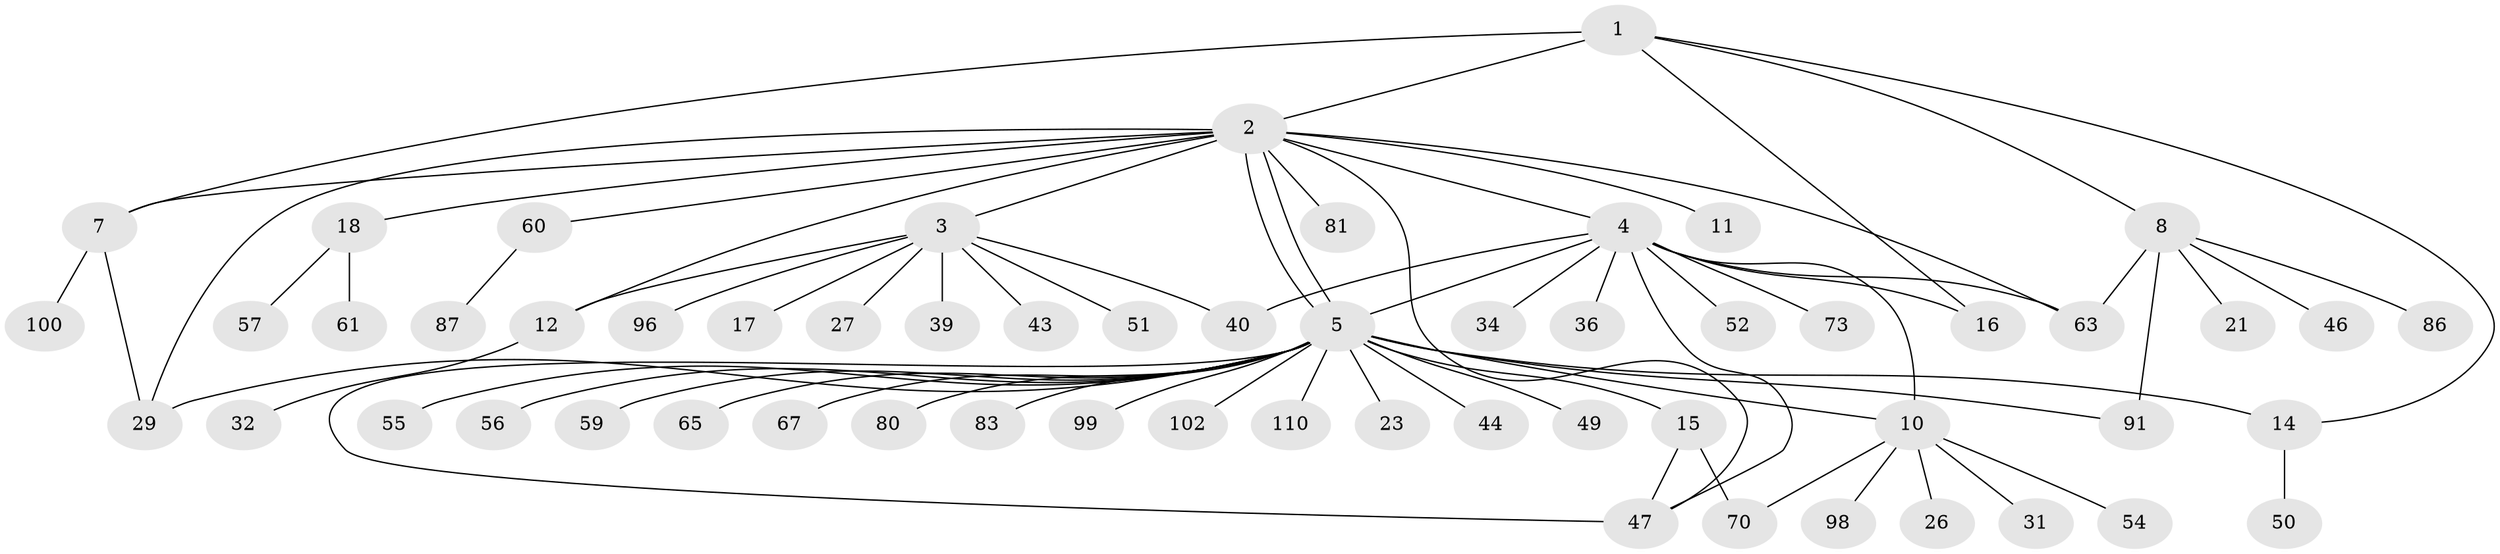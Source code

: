// original degree distribution, {7: 0.02586206896551724, 22: 0.008620689655172414, 3: 0.06896551724137931, 11: 0.008620689655172414, 23: 0.008620689655172414, 8: 0.008620689655172414, 4: 0.07758620689655173, 2: 0.20689655172413793, 1: 0.5603448275862069, 5: 0.017241379310344827, 6: 0.008620689655172414}
// Generated by graph-tools (version 1.1) at 2025/14/03/09/25 04:14:23]
// undirected, 58 vertices, 74 edges
graph export_dot {
graph [start="1"]
  node [color=gray90,style=filled];
  1 [super="+13"];
  2 [super="+24+19+58+22+84+62+97+113+69+64+33"];
  3 [super="+6"];
  4 [super="+41"];
  5 [super="+20+30+53+9+28+48"];
  7;
  8;
  10;
  11;
  12 [super="+101"];
  14;
  15;
  16 [super="+94+66"];
  17;
  18;
  21;
  23;
  26;
  27;
  29 [super="+35+112+72"];
  31;
  32 [super="+108"];
  34;
  36;
  39;
  40 [super="+75+111+45"];
  43;
  44 [super="+71"];
  46;
  47 [super="+105+77"];
  49;
  50;
  51;
  52;
  54;
  55;
  56 [super="+115"];
  57;
  59;
  60;
  61;
  63 [super="+116+88+90+78"];
  65 [super="+93+89"];
  67;
  70 [super="+82"];
  73;
  80;
  81;
  83;
  86;
  87;
  91;
  96;
  98;
  99;
  100;
  102;
  110;
  1 -- 2 [weight=2];
  1 -- 7;
  1 -- 8;
  1 -- 14;
  1 -- 16;
  2 -- 3;
  2 -- 4;
  2 -- 5;
  2 -- 5;
  2 -- 11;
  2 -- 18;
  2 -- 29 [weight=2];
  2 -- 60;
  2 -- 81;
  2 -- 12;
  2 -- 47;
  2 -- 7;
  2 -- 63;
  3 -- 96;
  3 -- 39;
  3 -- 40;
  3 -- 43;
  3 -- 12;
  3 -- 17;
  3 -- 51;
  3 -- 27;
  4 -- 5;
  4 -- 16;
  4 -- 34;
  4 -- 36;
  4 -- 47;
  4 -- 52;
  4 -- 63;
  4 -- 73;
  4 -- 40;
  4 -- 10;
  5 -- 10;
  5 -- 15 [weight=2];
  5 -- 23;
  5 -- 44;
  5 -- 56;
  5 -- 59;
  5 -- 65;
  5 -- 67;
  5 -- 80;
  5 -- 83;
  5 -- 91;
  5 -- 99;
  5 -- 102;
  5 -- 110;
  5 -- 55;
  5 -- 29;
  5 -- 49;
  5 -- 14;
  5 -- 47;
  7 -- 29;
  7 -- 100;
  8 -- 21;
  8 -- 46;
  8 -- 86;
  8 -- 91;
  8 -- 63 [weight=2];
  10 -- 26;
  10 -- 31;
  10 -- 54;
  10 -- 98;
  10 -- 70;
  12 -- 32;
  14 -- 50;
  15 -- 47;
  15 -- 70;
  18 -- 57;
  18 -- 61;
  60 -- 87;
}
